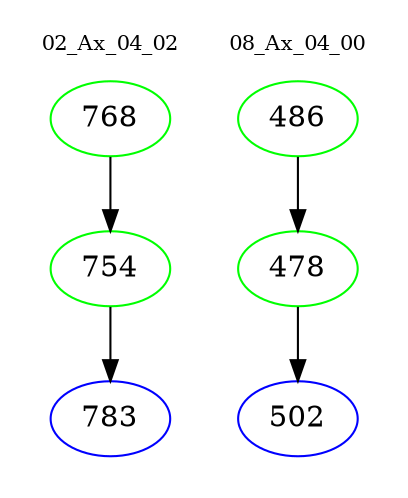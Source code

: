 digraph{
subgraph cluster_0 {
color = white
label = "02_Ax_04_02";
fontsize=10;
T0_768 [label="768", color="green"]
T0_768 -> T0_754 [color="black"]
T0_754 [label="754", color="green"]
T0_754 -> T0_783 [color="black"]
T0_783 [label="783", color="blue"]
}
subgraph cluster_1 {
color = white
label = "08_Ax_04_00";
fontsize=10;
T1_486 [label="486", color="green"]
T1_486 -> T1_478 [color="black"]
T1_478 [label="478", color="green"]
T1_478 -> T1_502 [color="black"]
T1_502 [label="502", color="blue"]
}
}

